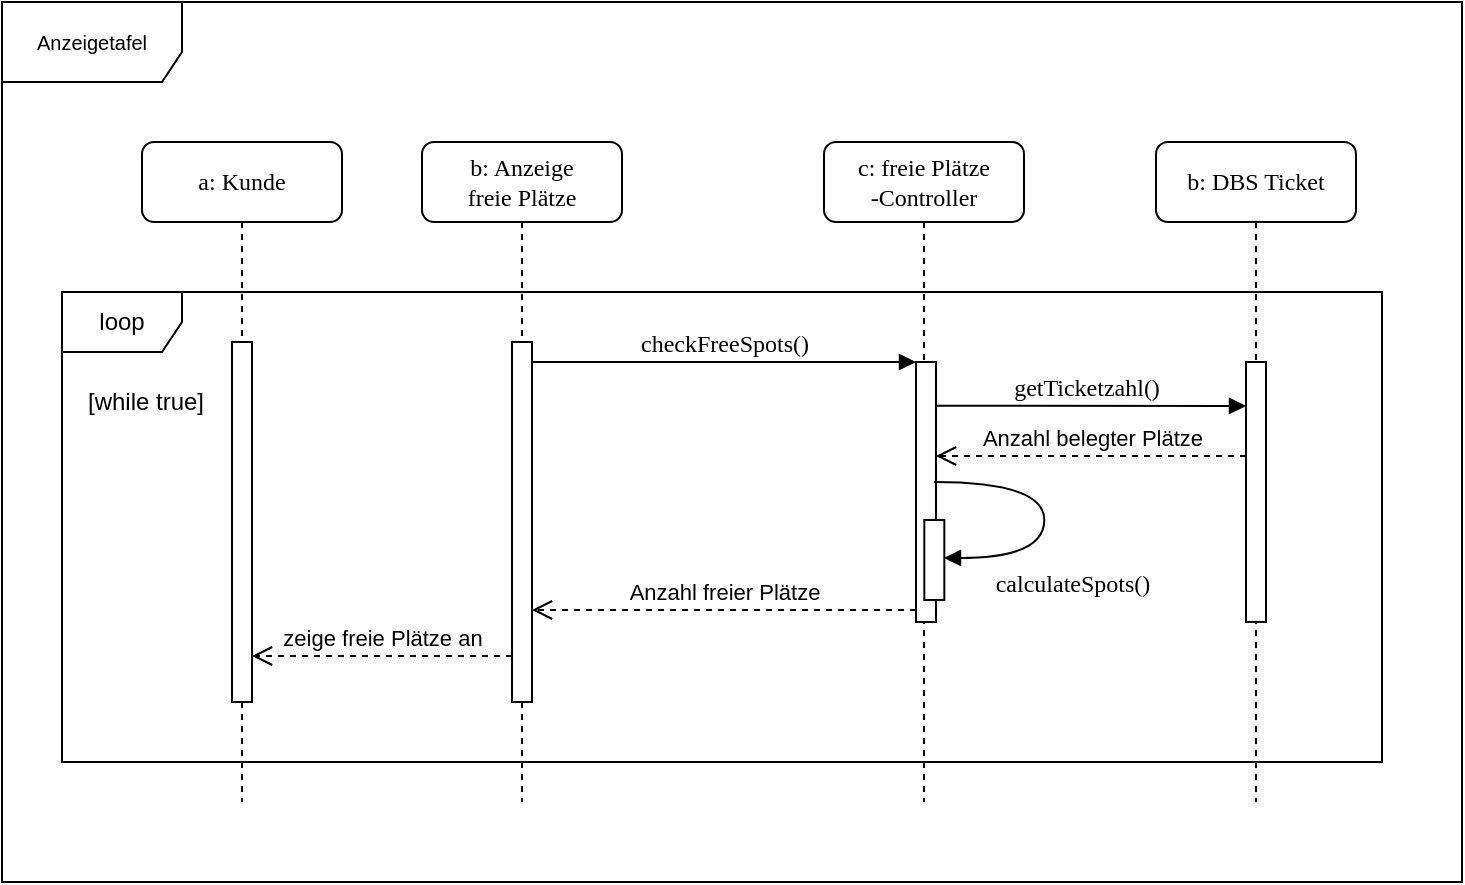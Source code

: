 <mxfile version="10.7.6" type="github"><diagram name="Page-1" id="13e1069c-82ec-6db2-03f1-153e76fe0fe0"><mxGraphModel dx="914" dy="677" grid="1" gridSize="10" guides="1" tooltips="1" connect="1" arrows="1" fold="1" page="1" pageScale="1" pageWidth="1100" pageHeight="850" background="#ffffff" math="0" shadow="0"><root><mxCell id="0"/><mxCell id="1" parent="0"/><mxCell id="2EpbaSx1Rzea0ZtmuGGb-17" value="loop" style="shape=umlFrame;whiteSpace=wrap;html=1;" parent="1" vertex="1"><mxGeometry x="60" y="185" width="660" height="235" as="geometry"/></mxCell><mxCell id="i2Vq3k6s4epomcee9z3W-39" value="&lt;p style=&quot;line-height: 130%&quot;&gt;Anzeigetafel&lt;/p&gt;" style="shape=umlFrame;whiteSpace=wrap;html=1;fontSize=10;gradientColor=none;comic=0;width=90;height=40;" parent="1" vertex="1"><mxGeometry x="30" y="40" width="730" height="440" as="geometry"/></mxCell><mxCell id="7baba1c4bc27f4b0-2" value="b: Anzeige&lt;br&gt;freie Plätze&lt;br&gt;" style="shape=umlLifeline;perimeter=lifelinePerimeter;whiteSpace=wrap;html=1;container=1;collapsible=0;recursiveResize=0;outlineConnect=0;rounded=1;shadow=0;comic=0;labelBackgroundColor=none;strokeColor=#000000;strokeWidth=1;fillColor=#FFFFFF;fontFamily=Verdana;fontSize=12;fontColor=#000000;align=center;" parent="1" vertex="1"><mxGeometry x="240" y="110" width="100" height="330" as="geometry"/></mxCell><mxCell id="7baba1c4bc27f4b0-10" value="" style="html=1;points=[];perimeter=orthogonalPerimeter;rounded=0;shadow=0;comic=0;labelBackgroundColor=none;strokeColor=#000000;strokeWidth=1;fillColor=#FFFFFF;fontFamily=Verdana;fontSize=12;fontColor=#000000;align=center;" parent="7baba1c4bc27f4b0-2" vertex="1"><mxGeometry x="45" y="100" width="10" height="180" as="geometry"/></mxCell><mxCell id="7baba1c4bc27f4b0-3" value="c: freie Plätze&lt;br&gt;-Controller&lt;br&gt;" style="shape=umlLifeline;perimeter=lifelinePerimeter;whiteSpace=wrap;html=1;container=1;collapsible=0;recursiveResize=0;outlineConnect=0;rounded=1;shadow=0;comic=0;labelBackgroundColor=none;strokeColor=#000000;strokeWidth=1;fillColor=#FFFFFF;fontFamily=Verdana;fontSize=12;fontColor=#000000;align=center;" parent="1" vertex="1"><mxGeometry x="441" y="110" width="100" height="330" as="geometry"/></mxCell><mxCell id="7baba1c4bc27f4b0-4" value="b: DBS Ticket&lt;br&gt;" style="shape=umlLifeline;perimeter=lifelinePerimeter;whiteSpace=wrap;html=1;container=1;collapsible=0;recursiveResize=0;outlineConnect=0;rounded=1;shadow=0;comic=0;labelBackgroundColor=none;strokeColor=#000000;strokeWidth=1;fillColor=#FFFFFF;fontFamily=Verdana;fontSize=12;fontColor=#000000;align=center;" parent="1" vertex="1"><mxGeometry x="607" y="110" width="100" height="330" as="geometry"/></mxCell><mxCell id="2EpbaSx1Rzea0ZtmuGGb-15" value="" style="html=1;points=[];perimeter=orthogonalPerimeter;rounded=0;shadow=0;comic=0;labelBackgroundColor=none;strokeColor=#000000;strokeWidth=1;fillColor=#FFFFFF;fontFamily=Verdana;fontSize=12;fontColor=#000000;align=center;" parent="7baba1c4bc27f4b0-4" vertex="1"><mxGeometry x="45" y="110" width="10" height="130" as="geometry"/></mxCell><mxCell id="7baba1c4bc27f4b0-8" value="a: Kunde" style="shape=umlLifeline;perimeter=lifelinePerimeter;whiteSpace=wrap;html=1;container=1;collapsible=0;recursiveResize=0;outlineConnect=0;rounded=1;shadow=0;comic=0;labelBackgroundColor=none;strokeColor=#000000;strokeWidth=1;fillColor=#FFFFFF;fontFamily=Verdana;fontSize=12;fontColor=#000000;align=center;" parent="1" vertex="1"><mxGeometry x="100" y="110" width="100" height="330" as="geometry"/></mxCell><mxCell id="7baba1c4bc27f4b0-9" value="" style="html=1;points=[];perimeter=orthogonalPerimeter;rounded=0;shadow=0;comic=0;labelBackgroundColor=none;strokeColor=#000000;strokeWidth=1;fillColor=#FFFFFF;fontFamily=Verdana;fontSize=12;fontColor=#000000;align=center;" parent="7baba1c4bc27f4b0-8" vertex="1"><mxGeometry x="45" y="100" width="10" height="180" as="geometry"/></mxCell><mxCell id="2EpbaSx1Rzea0ZtmuGGb-8" value="getTicketzahl()" style="html=1;verticalAlign=bottom;endArrow=block;labelBackgroundColor=none;fontFamily=Verdana;fontSize=12;edgeStyle=elbowEdgeStyle;elbow=vertical;" parent="1" target="2EpbaSx1Rzea0ZtmuGGb-15" edge="1"><mxGeometry relative="1" as="geometry"><mxPoint x="491.324" y="241.882" as="sourcePoint"/><mxPoint x="627" y="241.882" as="targetPoint"/></mxGeometry></mxCell><mxCell id="2EpbaSx1Rzea0ZtmuGGb-9" value="" style="html=1;points=[];perimeter=orthogonalPerimeter;rounded=0;shadow=0;comic=0;labelBackgroundColor=none;strokeColor=#000000;strokeWidth=1;fillColor=#FFFFFF;fontFamily=Verdana;fontSize=12;fontColor=#000000;align=center;" parent="1" vertex="1"><mxGeometry x="487" y="220" width="10" height="130" as="geometry"/></mxCell><mxCell id="2EpbaSx1Rzea0ZtmuGGb-10" value="checkFreeSpots()" style="html=1;verticalAlign=bottom;endArrow=block;labelBackgroundColor=none;fontFamily=Verdana;fontSize=12;edgeStyle=elbowEdgeStyle;elbow=vertical;" parent="1" source="7baba1c4bc27f4b0-10" target="2EpbaSx1Rzea0ZtmuGGb-9" edge="1"><mxGeometry relative="1" as="geometry"><mxPoint x="290" y="220" as="sourcePoint"/><Array as="points"><mxPoint x="470" y="220"/><mxPoint x="295" y="220"/></Array></mxGeometry></mxCell><mxCell id="2EpbaSx1Rzea0ZtmuGGb-11" value="" style="html=1;points=[];perimeter=orthogonalPerimeter;rounded=0;shadow=0;comic=0;labelBackgroundColor=none;strokeColor=#000000;strokeWidth=1;fillColor=#FFFFFF;fontFamily=Verdana;fontSize=12;fontColor=#000000;align=center;" parent="1" vertex="1"><mxGeometry x="491.167" y="299" width="10" height="40" as="geometry"/></mxCell><mxCell id="2EpbaSx1Rzea0ZtmuGGb-12" value="calculateSpots()" style="html=1;verticalAlign=bottom;endArrow=block;labelBackgroundColor=none;fontFamily=Verdana;fontSize=12;elbow=vertical;edgeStyle=orthogonalEdgeStyle;curved=1;entryX=1;entryY=0.286;entryPerimeter=0;exitX=1.038;exitY=0.345;exitPerimeter=0;" parent="1" edge="1"><mxGeometry x="0.301" y="26" relative="1" as="geometry"><mxPoint x="496" y="280" as="sourcePoint"/><mxPoint x="501" y="318" as="targetPoint"/><Array as="points"><mxPoint x="551.167" y="280"/><mxPoint x="551.167" y="318"/></Array><mxPoint x="14" y="-4" as="offset"/></mxGeometry></mxCell><mxCell id="2EpbaSx1Rzea0ZtmuGGb-13" value="Anzahl freier Plätze" style="html=1;verticalAlign=bottom;endArrow=open;dashed=1;endSize=8;" parent="1" target="7baba1c4bc27f4b0-10" edge="1"><mxGeometry relative="1" as="geometry"><mxPoint x="487" y="344" as="sourcePoint"/><mxPoint x="290" y="344" as="targetPoint"/></mxGeometry></mxCell><mxCell id="2EpbaSx1Rzea0ZtmuGGb-14" value="Anzahl belegter Plätze" style="html=1;verticalAlign=bottom;endArrow=open;dashed=1;endSize=8;" parent="1" source="2EpbaSx1Rzea0ZtmuGGb-15" edge="1"><mxGeometry relative="1" as="geometry"><mxPoint x="627" y="267" as="sourcePoint"/><mxPoint x="497" y="267" as="targetPoint"/></mxGeometry></mxCell><mxCell id="2EpbaSx1Rzea0ZtmuGGb-16" value="zeige freie Plätze an" style="html=1;verticalAlign=bottom;endArrow=open;dashed=1;endSize=8;" parent="1" edge="1"><mxGeometry relative="1" as="geometry"><mxPoint x="285" y="367" as="sourcePoint"/><mxPoint x="155" y="367" as="targetPoint"/></mxGeometry></mxCell><mxCell id="2EpbaSx1Rzea0ZtmuGGb-18" value="[while true]" style="text;html=1;strokeColor=none;fillColor=none;align=center;verticalAlign=middle;whiteSpace=wrap;rounded=0;" parent="1" vertex="1"><mxGeometry x="57" y="230" width="90" height="20" as="geometry"/></mxCell></root></mxGraphModel></diagram></mxfile>